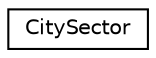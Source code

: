 digraph "Graphical Class Hierarchy"
{
 // LATEX_PDF_SIZE
  edge [fontname="Helvetica",fontsize="10",labelfontname="Helvetica",labelfontsize="10"];
  node [fontname="Helvetica",fontsize="10",shape=record];
  rankdir="LR";
  Node0 [label="CitySector",height=0.2,width=0.4,color="black", fillcolor="white", style="filled",URL="$classCitySector.html",tooltip=" "];
}
